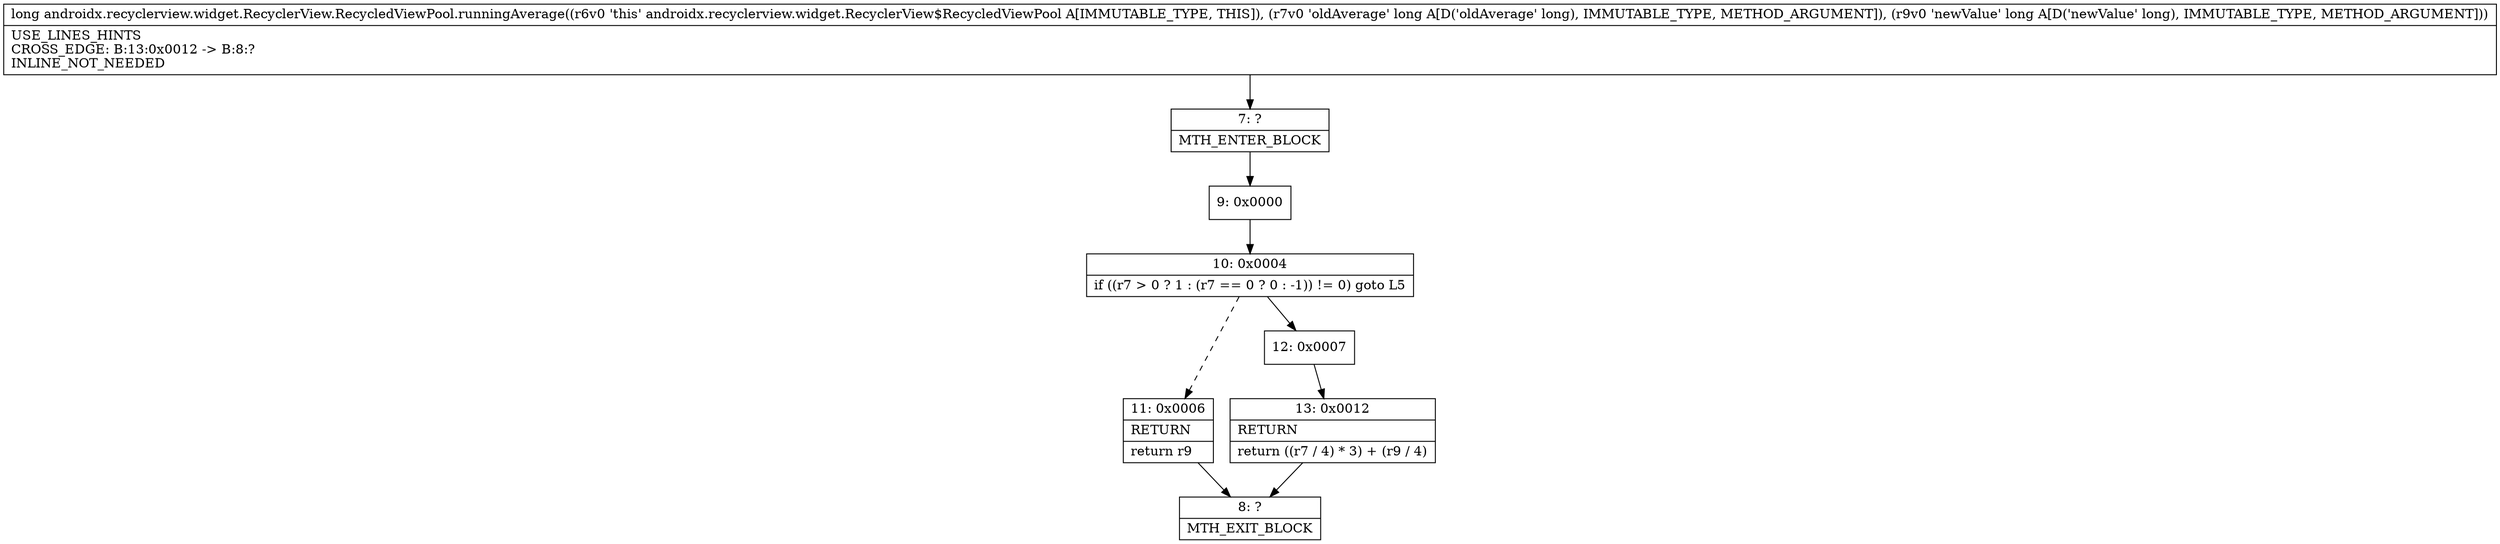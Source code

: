 digraph "CFG forandroidx.recyclerview.widget.RecyclerView.RecycledViewPool.runningAverage(JJ)J" {
Node_7 [shape=record,label="{7\:\ ?|MTH_ENTER_BLOCK\l}"];
Node_9 [shape=record,label="{9\:\ 0x0000}"];
Node_10 [shape=record,label="{10\:\ 0x0004|if ((r7 \> 0 ? 1 : (r7 == 0 ? 0 : \-1)) != 0) goto L5\l}"];
Node_11 [shape=record,label="{11\:\ 0x0006|RETURN\l|return r9\l}"];
Node_8 [shape=record,label="{8\:\ ?|MTH_EXIT_BLOCK\l}"];
Node_12 [shape=record,label="{12\:\ 0x0007}"];
Node_13 [shape=record,label="{13\:\ 0x0012|RETURN\l|return ((r7 \/ 4) * 3) + (r9 \/ 4)\l}"];
MethodNode[shape=record,label="{long androidx.recyclerview.widget.RecyclerView.RecycledViewPool.runningAverage((r6v0 'this' androidx.recyclerview.widget.RecyclerView$RecycledViewPool A[IMMUTABLE_TYPE, THIS]), (r7v0 'oldAverage' long A[D('oldAverage' long), IMMUTABLE_TYPE, METHOD_ARGUMENT]), (r9v0 'newValue' long A[D('newValue' long), IMMUTABLE_TYPE, METHOD_ARGUMENT]))  | USE_LINES_HINTS\lCROSS_EDGE: B:13:0x0012 \-\> B:8:?\lINLINE_NOT_NEEDED\l}"];
MethodNode -> Node_7;Node_7 -> Node_9;
Node_9 -> Node_10;
Node_10 -> Node_11[style=dashed];
Node_10 -> Node_12;
Node_11 -> Node_8;
Node_12 -> Node_13;
Node_13 -> Node_8;
}


